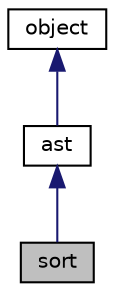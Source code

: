 digraph "sort"
{
 // LATEX_PDF_SIZE
  edge [fontname="Helvetica",fontsize="10",labelfontname="Helvetica",labelfontsize="10"];
  node [fontname="Helvetica",fontsize="10",shape=record];
  Node1 [label="sort",height=0.2,width=0.4,color="black", fillcolor="grey75", style="filled", fontcolor="black",tooltip="A Z3 sort (aka type). Every expression (i.e., formula or term) in Z3 has a sort."];
  Node2 -> Node1 [dir="back",color="midnightblue",fontsize="10",style="solid",fontname="Helvetica"];
  Node2 [label="ast",height=0.2,width=0.4,color="black", fillcolor="white", style="filled",URL="$classz3_1_1ast.html",tooltip=" "];
  Node3 -> Node2 [dir="back",color="midnightblue",fontsize="10",style="solid",fontname="Helvetica"];
  Node3 [label="object",height=0.2,width=0.4,color="black", fillcolor="white", style="filled",URL="$classz3_1_1object.html",tooltip=" "];
}
